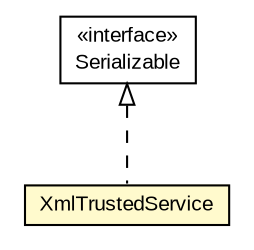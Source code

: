 #!/usr/local/bin/dot
#
# Class diagram 
# Generated by UMLGraph version R5_6-24-gf6e263 (http://www.umlgraph.org/)
#

digraph G {
	edge [fontname="arial",fontsize=10,labelfontname="arial",labelfontsize=10];
	node [fontname="arial",fontsize=10,shape=plaintext];
	nodesep=0.25;
	ranksep=0.5;
	// eu.europa.esig.dss.jaxb.diagnostic.XmlTrustedService
	c833240 [label=<<table title="eu.europa.esig.dss.jaxb.diagnostic.XmlTrustedService" border="0" cellborder="1" cellspacing="0" cellpadding="2" port="p" bgcolor="lemonChiffon" href="./XmlTrustedService.html">
		<tr><td><table border="0" cellspacing="0" cellpadding="1">
<tr><td align="center" balign="center"> XmlTrustedService </td></tr>
		</table></td></tr>
		</table>>, URL="./XmlTrustedService.html", fontname="arial", fontcolor="black", fontsize=10.0];
	//eu.europa.esig.dss.jaxb.diagnostic.XmlTrustedService implements java.io.Serializable
	c833785:p -> c833240:p [dir=back,arrowtail=empty,style=dashed];
	// java.io.Serializable
	c833785 [label=<<table title="java.io.Serializable" border="0" cellborder="1" cellspacing="0" cellpadding="2" port="p" href="http://java.sun.com/j2se/1.4.2/docs/api/java/io/Serializable.html">
		<tr><td><table border="0" cellspacing="0" cellpadding="1">
<tr><td align="center" balign="center"> &#171;interface&#187; </td></tr>
<tr><td align="center" balign="center"> Serializable </td></tr>
		</table></td></tr>
		</table>>, URL="http://java.sun.com/j2se/1.4.2/docs/api/java/io/Serializable.html", fontname="arial", fontcolor="black", fontsize=10.0];
}

